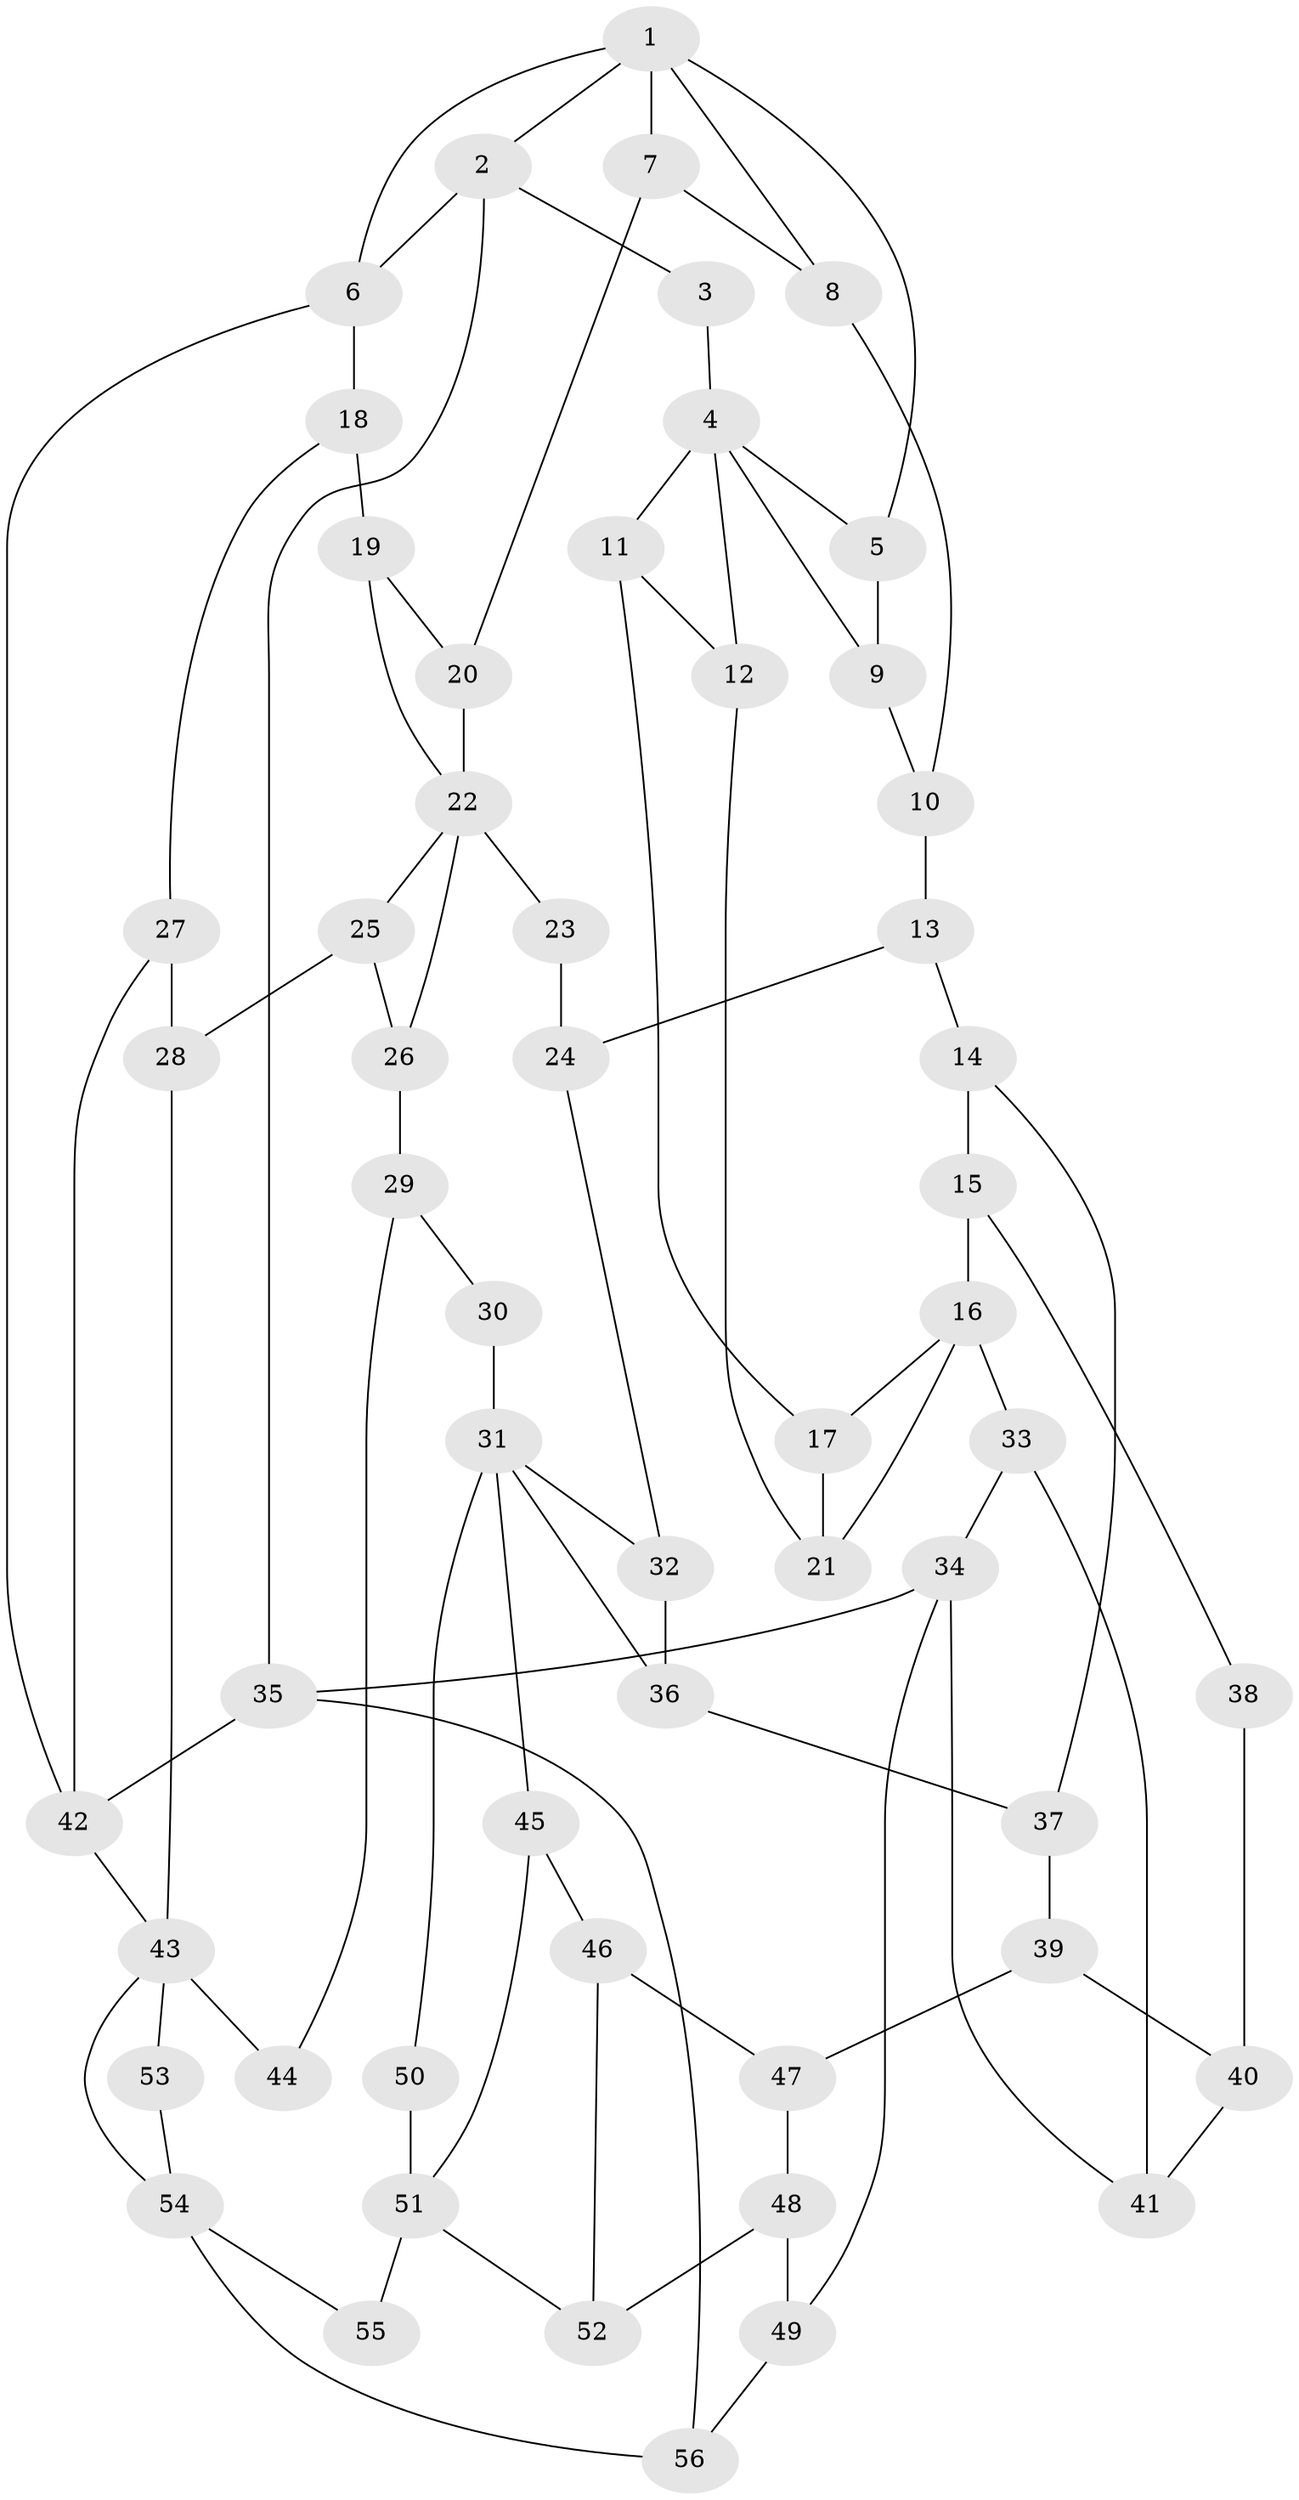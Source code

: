 // original degree distribution, {3: 0.044444444444444446, 6: 0.26666666666666666, 4: 0.24444444444444444, 5: 0.4444444444444444}
// Generated by graph-tools (version 1.1) at 2025/54/03/04/25 22:54:31]
// undirected, 56 vertices, 89 edges
graph export_dot {
  node [color=gray90,style=filled];
  1;
  2;
  3;
  4;
  5;
  6;
  7;
  8;
  9;
  10;
  11;
  12;
  13;
  14;
  15;
  16;
  17;
  18;
  19;
  20;
  21;
  22;
  23;
  24;
  25;
  26;
  27;
  28;
  29;
  30;
  31;
  32;
  33;
  34;
  35;
  36;
  37;
  38;
  39;
  40;
  41;
  42;
  43;
  44;
  45;
  46;
  47;
  48;
  49;
  50;
  51;
  52;
  53;
  54;
  55;
  56;
  1 -- 2 [weight=1.0];
  1 -- 5 [weight=1.0];
  1 -- 6 [weight=1.0];
  1 -- 7 [weight=1.0];
  1 -- 8 [weight=1.0];
  2 -- 3 [weight=1.0];
  2 -- 6 [weight=1.0];
  2 -- 35 [weight=1.0];
  3 -- 4 [weight=2.0];
  4 -- 5 [weight=1.0];
  4 -- 9 [weight=1.0];
  4 -- 11 [weight=1.0];
  4 -- 12 [weight=1.0];
  5 -- 9 [weight=1.0];
  6 -- 18 [weight=1.0];
  6 -- 42 [weight=1.0];
  7 -- 8 [weight=1.0];
  7 -- 20 [weight=1.0];
  8 -- 10 [weight=1.0];
  9 -- 10 [weight=1.0];
  10 -- 13 [weight=1.0];
  11 -- 12 [weight=1.0];
  11 -- 17 [weight=1.0];
  12 -- 21 [weight=1.0];
  13 -- 14 [weight=1.0];
  13 -- 24 [weight=1.0];
  14 -- 15 [weight=1.0];
  14 -- 37 [weight=1.0];
  15 -- 16 [weight=2.0];
  15 -- 38 [weight=1.0];
  16 -- 17 [weight=1.0];
  16 -- 21 [weight=1.0];
  16 -- 33 [weight=1.0];
  17 -- 21 [weight=1.0];
  18 -- 19 [weight=4.0];
  18 -- 27 [weight=1.0];
  19 -- 20 [weight=1.0];
  19 -- 22 [weight=1.0];
  20 -- 22 [weight=1.0];
  22 -- 23 [weight=2.0];
  22 -- 25 [weight=1.0];
  22 -- 26 [weight=1.0];
  23 -- 24 [weight=1.0];
  24 -- 32 [weight=1.0];
  25 -- 26 [weight=1.0];
  25 -- 28 [weight=1.0];
  26 -- 29 [weight=1.0];
  27 -- 28 [weight=1.0];
  27 -- 42 [weight=1.0];
  28 -- 43 [weight=1.0];
  29 -- 30 [weight=1.0];
  29 -- 44 [weight=1.0];
  30 -- 31 [weight=2.0];
  31 -- 32 [weight=1.0];
  31 -- 36 [weight=1.0];
  31 -- 45 [weight=1.0];
  31 -- 50 [weight=1.0];
  32 -- 36 [weight=1.0];
  33 -- 34 [weight=1.0];
  33 -- 41 [weight=1.0];
  34 -- 35 [weight=1.0];
  34 -- 41 [weight=1.0];
  34 -- 49 [weight=1.0];
  35 -- 42 [weight=1.0];
  35 -- 56 [weight=1.0];
  36 -- 37 [weight=1.0];
  37 -- 39 [weight=1.0];
  38 -- 40 [weight=1.0];
  39 -- 40 [weight=1.0];
  39 -- 47 [weight=1.0];
  40 -- 41 [weight=1.0];
  42 -- 43 [weight=1.0];
  43 -- 44 [weight=2.0];
  43 -- 53 [weight=1.0];
  43 -- 54 [weight=1.0];
  45 -- 46 [weight=1.0];
  45 -- 51 [weight=1.0];
  46 -- 47 [weight=1.0];
  46 -- 52 [weight=1.0];
  47 -- 48 [weight=1.0];
  48 -- 49 [weight=1.0];
  48 -- 52 [weight=1.0];
  49 -- 56 [weight=1.0];
  50 -- 51 [weight=2.0];
  51 -- 52 [weight=1.0];
  51 -- 55 [weight=2.0];
  53 -- 54 [weight=2.0];
  54 -- 55 [weight=2.0];
  54 -- 56 [weight=1.0];
}
